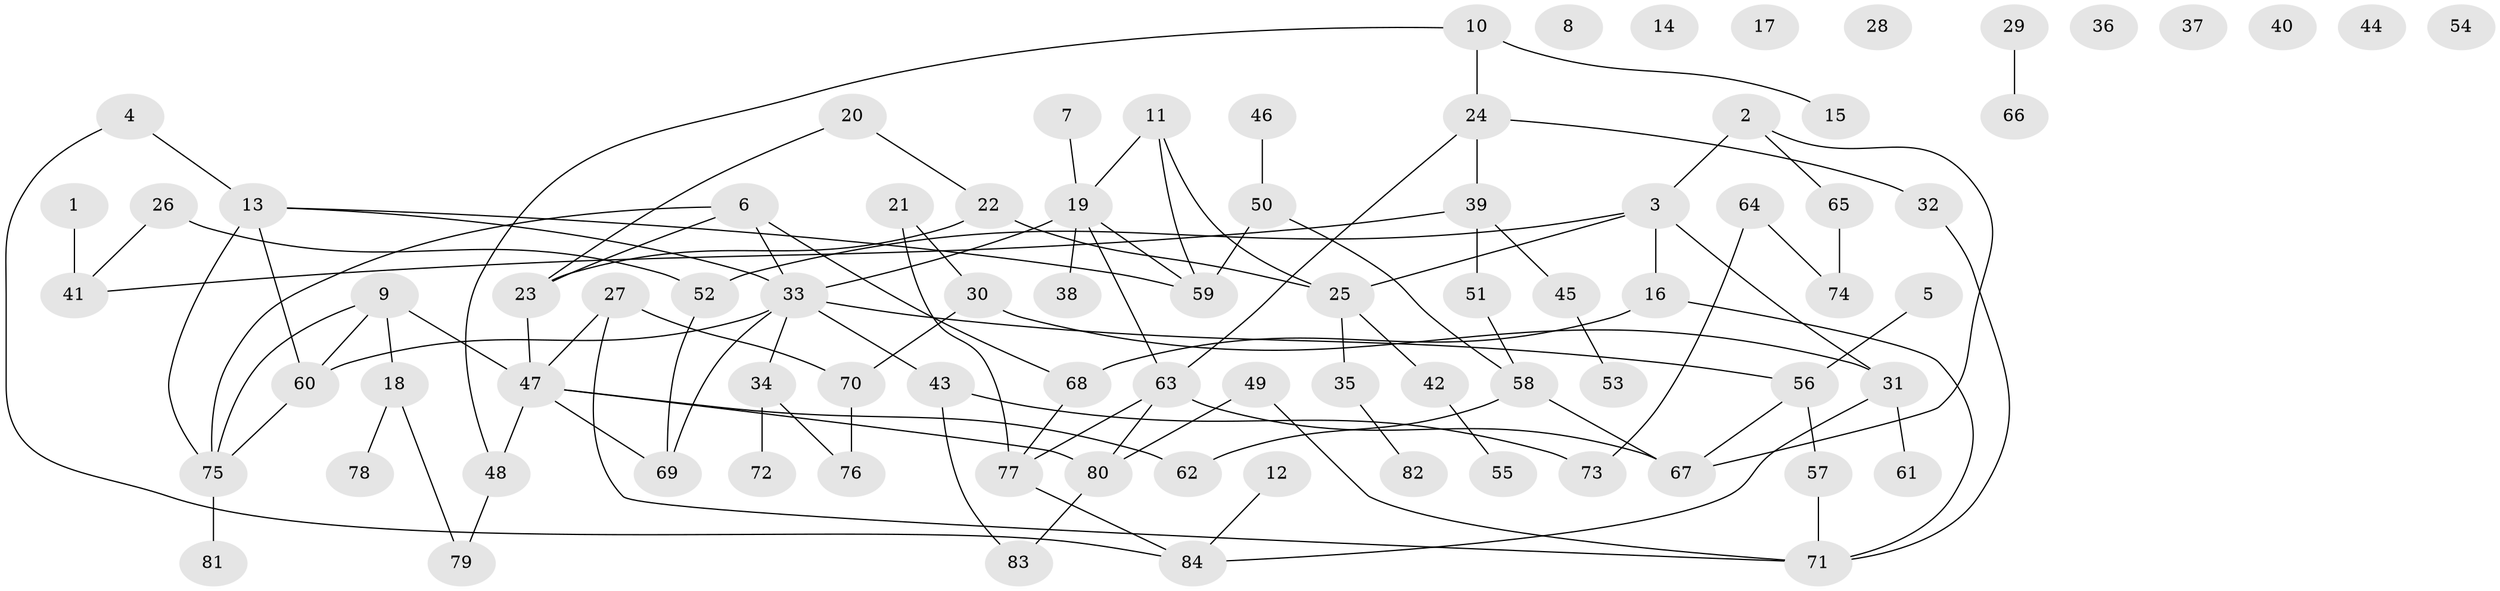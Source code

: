 // Generated by graph-tools (version 1.1) at 2025/12/03/09/25 04:12:54]
// undirected, 84 vertices, 106 edges
graph export_dot {
graph [start="1"]
  node [color=gray90,style=filled];
  1;
  2;
  3;
  4;
  5;
  6;
  7;
  8;
  9;
  10;
  11;
  12;
  13;
  14;
  15;
  16;
  17;
  18;
  19;
  20;
  21;
  22;
  23;
  24;
  25;
  26;
  27;
  28;
  29;
  30;
  31;
  32;
  33;
  34;
  35;
  36;
  37;
  38;
  39;
  40;
  41;
  42;
  43;
  44;
  45;
  46;
  47;
  48;
  49;
  50;
  51;
  52;
  53;
  54;
  55;
  56;
  57;
  58;
  59;
  60;
  61;
  62;
  63;
  64;
  65;
  66;
  67;
  68;
  69;
  70;
  71;
  72;
  73;
  74;
  75;
  76;
  77;
  78;
  79;
  80;
  81;
  82;
  83;
  84;
  1 -- 41;
  2 -- 3;
  2 -- 65;
  2 -- 67;
  3 -- 16;
  3 -- 25;
  3 -- 31;
  3 -- 52;
  4 -- 13;
  4 -- 84;
  5 -- 56;
  6 -- 23;
  6 -- 33;
  6 -- 68;
  6 -- 75;
  7 -- 19;
  9 -- 18;
  9 -- 47;
  9 -- 60;
  9 -- 75;
  10 -- 15;
  10 -- 24;
  10 -- 48;
  11 -- 19;
  11 -- 25;
  11 -- 59;
  12 -- 84;
  13 -- 33;
  13 -- 59;
  13 -- 60;
  13 -- 75;
  16 -- 68;
  16 -- 71;
  18 -- 78;
  18 -- 79;
  19 -- 33;
  19 -- 38;
  19 -- 59;
  19 -- 63;
  20 -- 22;
  20 -- 23;
  21 -- 30;
  21 -- 77;
  22 -- 23;
  22 -- 25;
  23 -- 47;
  24 -- 32;
  24 -- 39;
  24 -- 63;
  25 -- 35;
  25 -- 42;
  26 -- 41;
  26 -- 52;
  27 -- 47;
  27 -- 70;
  27 -- 71;
  29 -- 66;
  30 -- 31;
  30 -- 70;
  31 -- 61;
  31 -- 84;
  32 -- 71;
  33 -- 34;
  33 -- 43;
  33 -- 56;
  33 -- 60;
  33 -- 69;
  34 -- 72;
  34 -- 76;
  35 -- 82;
  39 -- 41;
  39 -- 45;
  39 -- 51;
  42 -- 55;
  43 -- 73;
  43 -- 83;
  45 -- 53;
  46 -- 50;
  47 -- 48;
  47 -- 62;
  47 -- 69;
  47 -- 80;
  48 -- 79;
  49 -- 71;
  49 -- 80;
  50 -- 58;
  50 -- 59;
  51 -- 58;
  52 -- 69;
  56 -- 57;
  56 -- 67;
  57 -- 71;
  58 -- 62;
  58 -- 67;
  60 -- 75;
  63 -- 67;
  63 -- 77;
  63 -- 80;
  64 -- 73;
  64 -- 74;
  65 -- 74;
  68 -- 77;
  70 -- 76;
  75 -- 81;
  77 -- 84;
  80 -- 83;
}
